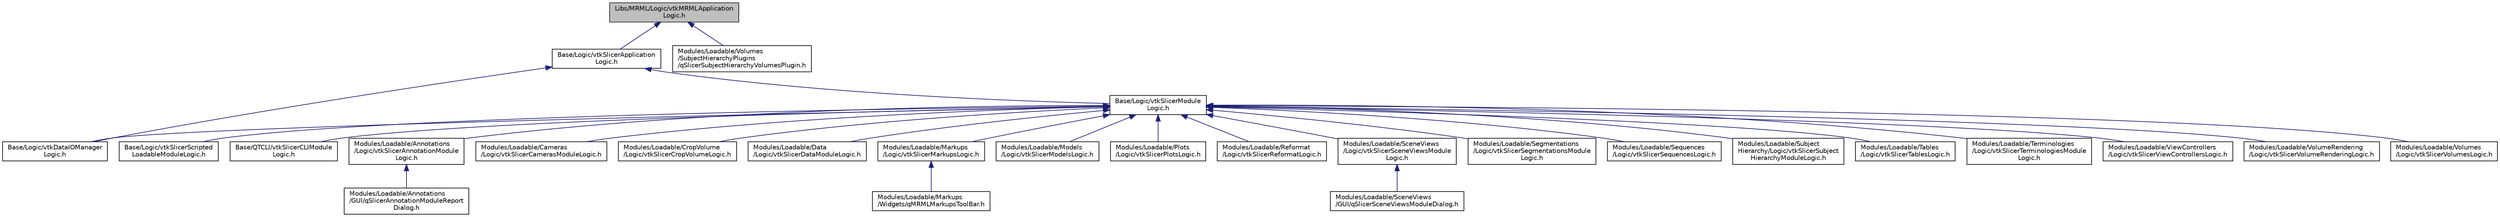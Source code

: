 digraph "Libs/MRML/Logic/vtkMRMLApplicationLogic.h"
{
  bgcolor="transparent";
  edge [fontname="Helvetica",fontsize="10",labelfontname="Helvetica",labelfontsize="10"];
  node [fontname="Helvetica",fontsize="10",shape=record];
  Node22 [label="Libs/MRML/Logic/vtkMRMLApplication\lLogic.h",height=0.2,width=0.4,color="black", fillcolor="grey75", style="filled", fontcolor="black"];
  Node22 -> Node23 [dir="back",color="midnightblue",fontsize="10",style="solid",fontname="Helvetica"];
  Node23 [label="Base/Logic/vtkSlicerApplication\lLogic.h",height=0.2,width=0.4,color="black",URL="$vtkSlicerApplicationLogic_8h.html"];
  Node23 -> Node24 [dir="back",color="midnightblue",fontsize="10",style="solid",fontname="Helvetica"];
  Node24 [label="Base/Logic/vtkSlicerModule\lLogic.h",height=0.2,width=0.4,color="black",URL="$vtkSlicerModuleLogic_8h.html"];
  Node24 -> Node25 [dir="back",color="midnightblue",fontsize="10",style="solid",fontname="Helvetica"];
  Node25 [label="Base/Logic/vtkDataIOManager\lLogic.h",height=0.2,width=0.4,color="black",URL="$vtkDataIOManagerLogic_8h.html"];
  Node24 -> Node26 [dir="back",color="midnightblue",fontsize="10",style="solid",fontname="Helvetica"];
  Node26 [label="Base/Logic/vtkSlicerScripted\lLoadableModuleLogic.h",height=0.2,width=0.4,color="black",URL="$vtkSlicerScriptedLoadableModuleLogic_8h.html"];
  Node24 -> Node27 [dir="back",color="midnightblue",fontsize="10",style="solid",fontname="Helvetica"];
  Node27 [label="Base/QTCLI/vtkSlicerCLIModule\lLogic.h",height=0.2,width=0.4,color="black",URL="$vtkSlicerCLIModuleLogic_8h.html"];
  Node24 -> Node28 [dir="back",color="midnightblue",fontsize="10",style="solid",fontname="Helvetica"];
  Node28 [label="Modules/Loadable/Annotations\l/Logic/vtkSlicerAnnotationModule\lLogic.h",height=0.2,width=0.4,color="black",URL="$vtkSlicerAnnotationModuleLogic_8h.html"];
  Node28 -> Node29 [dir="back",color="midnightblue",fontsize="10",style="solid",fontname="Helvetica"];
  Node29 [label="Modules/Loadable/Annotations\l/GUI/qSlicerAnnotationModuleReport\lDialog.h",height=0.2,width=0.4,color="black",URL="$qSlicerAnnotationModuleReportDialog_8h.html"];
  Node24 -> Node30 [dir="back",color="midnightblue",fontsize="10",style="solid",fontname="Helvetica"];
  Node30 [label="Modules/Loadable/Cameras\l/Logic/vtkSlicerCamerasModuleLogic.h",height=0.2,width=0.4,color="black",URL="$vtkSlicerCamerasModuleLogic_8h.html"];
  Node24 -> Node31 [dir="back",color="midnightblue",fontsize="10",style="solid",fontname="Helvetica"];
  Node31 [label="Modules/Loadable/CropVolume\l/Logic/vtkSlicerCropVolumeLogic.h",height=0.2,width=0.4,color="black",URL="$vtkSlicerCropVolumeLogic_8h.html"];
  Node24 -> Node32 [dir="back",color="midnightblue",fontsize="10",style="solid",fontname="Helvetica"];
  Node32 [label="Modules/Loadable/Data\l/Logic/vtkSlicerDataModuleLogic.h",height=0.2,width=0.4,color="black",URL="$vtkSlicerDataModuleLogic_8h.html"];
  Node24 -> Node33 [dir="back",color="midnightblue",fontsize="10",style="solid",fontname="Helvetica"];
  Node33 [label="Modules/Loadable/Markups\l/Logic/vtkSlicerMarkupsLogic.h",height=0.2,width=0.4,color="black",URL="$vtkSlicerMarkupsLogic_8h.html"];
  Node33 -> Node34 [dir="back",color="midnightblue",fontsize="10",style="solid",fontname="Helvetica"];
  Node34 [label="Modules/Loadable/Markups\l/Widgets/qMRMLMarkupsToolBar.h",height=0.2,width=0.4,color="black",URL="$qMRMLMarkupsToolBar_8h.html"];
  Node24 -> Node35 [dir="back",color="midnightblue",fontsize="10",style="solid",fontname="Helvetica"];
  Node35 [label="Modules/Loadable/Models\l/Logic/vtkSlicerModelsLogic.h",height=0.2,width=0.4,color="black",URL="$vtkSlicerModelsLogic_8h.html"];
  Node24 -> Node36 [dir="back",color="midnightblue",fontsize="10",style="solid",fontname="Helvetica"];
  Node36 [label="Modules/Loadable/Plots\l/Logic/vtkSlicerPlotsLogic.h",height=0.2,width=0.4,color="black",URL="$vtkSlicerPlotsLogic_8h.html"];
  Node24 -> Node37 [dir="back",color="midnightblue",fontsize="10",style="solid",fontname="Helvetica"];
  Node37 [label="Modules/Loadable/Reformat\l/Logic/vtkSlicerReformatLogic.h",height=0.2,width=0.4,color="black",URL="$vtkSlicerReformatLogic_8h.html"];
  Node24 -> Node38 [dir="back",color="midnightblue",fontsize="10",style="solid",fontname="Helvetica"];
  Node38 [label="Modules/Loadable/SceneViews\l/Logic/vtkSlicerSceneViewsModule\lLogic.h",height=0.2,width=0.4,color="black",URL="$vtkSlicerSceneViewsModuleLogic_8h.html"];
  Node38 -> Node39 [dir="back",color="midnightblue",fontsize="10",style="solid",fontname="Helvetica"];
  Node39 [label="Modules/Loadable/SceneViews\l/GUI/qSlicerSceneViewsModuleDialog.h",height=0.2,width=0.4,color="black",URL="$qSlicerSceneViewsModuleDialog_8h.html"];
  Node24 -> Node40 [dir="back",color="midnightblue",fontsize="10",style="solid",fontname="Helvetica"];
  Node40 [label="Modules/Loadable/Segmentations\l/Logic/vtkSlicerSegmentationsModule\lLogic.h",height=0.2,width=0.4,color="black",URL="$vtkSlicerSegmentationsModuleLogic_8h.html"];
  Node24 -> Node41 [dir="back",color="midnightblue",fontsize="10",style="solid",fontname="Helvetica"];
  Node41 [label="Modules/Loadable/Sequences\l/Logic/vtkSlicerSequencesLogic.h",height=0.2,width=0.4,color="black",URL="$vtkSlicerSequencesLogic_8h.html"];
  Node24 -> Node42 [dir="back",color="midnightblue",fontsize="10",style="solid",fontname="Helvetica"];
  Node42 [label="Modules/Loadable/Subject\lHierarchy/Logic/vtkSlicerSubject\lHierarchyModuleLogic.h",height=0.2,width=0.4,color="black",URL="$vtkSlicerSubjectHierarchyModuleLogic_8h.html"];
  Node24 -> Node43 [dir="back",color="midnightblue",fontsize="10",style="solid",fontname="Helvetica"];
  Node43 [label="Modules/Loadable/Tables\l/Logic/vtkSlicerTablesLogic.h",height=0.2,width=0.4,color="black",URL="$vtkSlicerTablesLogic_8h.html"];
  Node24 -> Node44 [dir="back",color="midnightblue",fontsize="10",style="solid",fontname="Helvetica"];
  Node44 [label="Modules/Loadable/Terminologies\l/Logic/vtkSlicerTerminologiesModule\lLogic.h",height=0.2,width=0.4,color="black",URL="$vtkSlicerTerminologiesModuleLogic_8h.html"];
  Node24 -> Node45 [dir="back",color="midnightblue",fontsize="10",style="solid",fontname="Helvetica"];
  Node45 [label="Modules/Loadable/ViewControllers\l/Logic/vtkSlicerViewControllersLogic.h",height=0.2,width=0.4,color="black",URL="$vtkSlicerViewControllersLogic_8h.html"];
  Node24 -> Node46 [dir="back",color="midnightblue",fontsize="10",style="solid",fontname="Helvetica"];
  Node46 [label="Modules/Loadable/VolumeRendering\l/Logic/vtkSlicerVolumeRenderingLogic.h",height=0.2,width=0.4,color="black",URL="$vtkSlicerVolumeRenderingLogic_8h.html"];
  Node24 -> Node47 [dir="back",color="midnightblue",fontsize="10",style="solid",fontname="Helvetica"];
  Node47 [label="Modules/Loadable/Volumes\l/Logic/vtkSlicerVolumesLogic.h",height=0.2,width=0.4,color="black",URL="$vtkSlicerVolumesLogic_8h.html"];
  Node23 -> Node25 [dir="back",color="midnightblue",fontsize="10",style="solid",fontname="Helvetica"];
  Node22 -> Node48 [dir="back",color="midnightblue",fontsize="10",style="solid",fontname="Helvetica"];
  Node48 [label="Modules/Loadable/Volumes\l/SubjectHierarchyPlugins\l/qSlicerSubjectHierarchyVolumesPlugin.h",height=0.2,width=0.4,color="black",URL="$qSlicerSubjectHierarchyVolumesPlugin_8h.html"];
}
